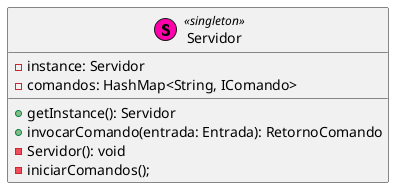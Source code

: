 @startuml

class Servidor <<(S,#ff00aa) singleton>> {
    - instance: Servidor
    - comandos: HashMap<String, IComando>

    + getInstance(): Servidor
    + invocarComando(entrada: Entrada): RetornoComando
    - Servidor(): void
    - iniciarComandos();
}

@enduml